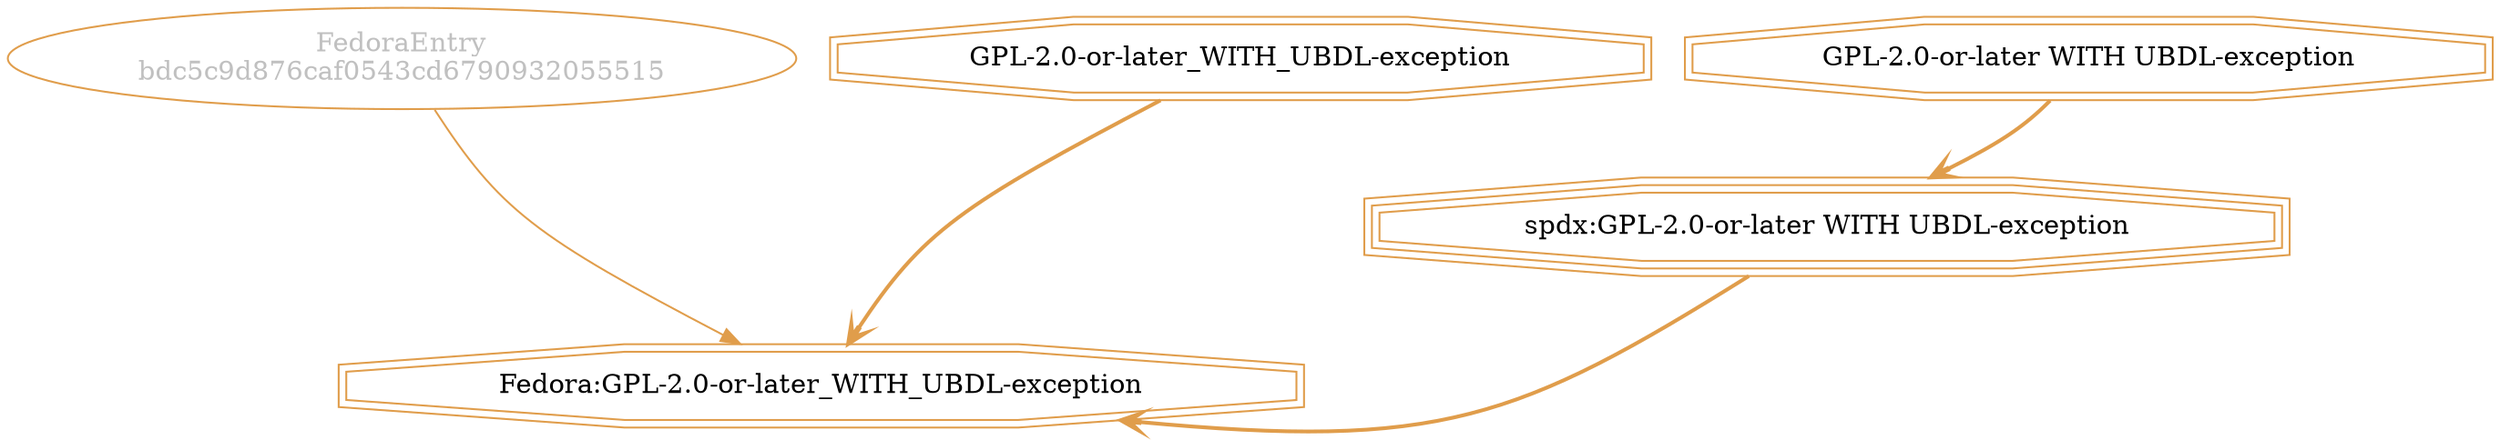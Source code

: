 strict digraph {
    node [shape=box];
    graph [splines=curved];
    6599 [label="FedoraEntry\nbdc5c9d876caf0543cd6790932055515"
         ,fontcolor=gray
         ,color="#e09d4b"
         ,fillcolor="beige;1"
         ,shape=ellipse];
    6600 [label="Fedora:GPL-2.0-or-later_WITH_UBDL-exception"
         ,color="#e09d4b"
         ,shape=doubleoctagon];
    6601 [label="GPL-2.0-or-later_WITH_UBDL-exception"
         ,color="#e09d4b"
         ,shape=doubleoctagon];
    6602 [label="spdx:GPL-2.0-or-later WITH UBDL-exception"
         ,color="#e09d4b"
         ,shape=tripleoctagon];
    6603 [label="GPL-2.0-or-later WITH UBDL-exception"
         ,color="#e09d4b"
         ,shape=doubleoctagon];
    6599 -> 6600 [weight=0.5
                 ,color="#e09d4b"];
    6601 -> 6600 [style=bold
                 ,arrowhead=vee
                 ,weight=0.7
                 ,color="#e09d4b"];
    6602 -> 6600 [style=bold
                 ,arrowhead=vee
                 ,weight=0.7
                 ,color="#e09d4b"];
    6603 -> 6602 [style=bold
                 ,arrowhead=vee
                 ,weight=0.7
                 ,color="#e09d4b"];
}
